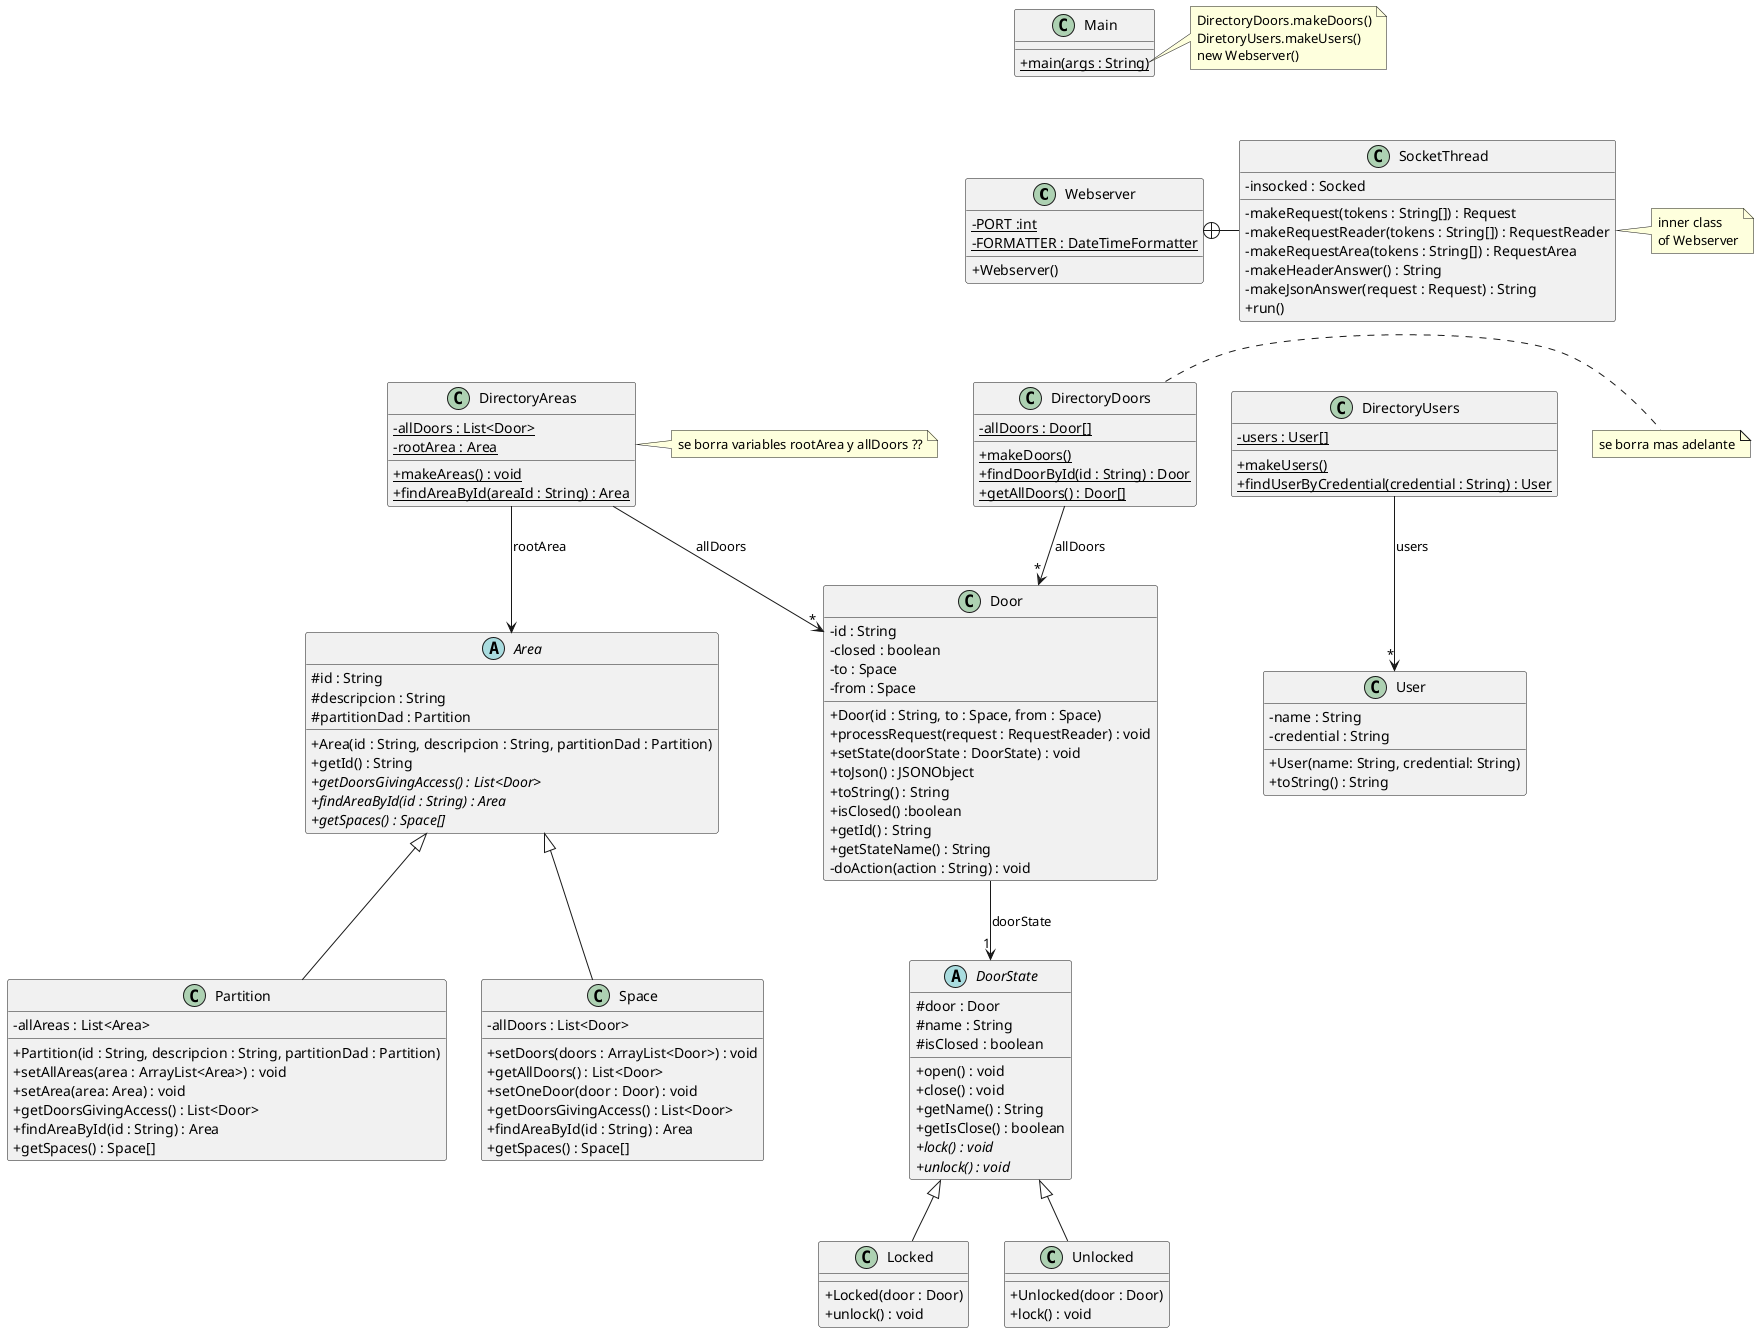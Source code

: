 @startuml
'https://plantuml.com/class-diagram
skinparam classAttributeIconSize 0

class Webserver {
    - {static} PORT :int
    - {static} FORMATTER : DateTimeFormatter
    + Webserver()
}

class SocketThread {
    - insocked : Socked
    - makeRequest(tokens : String[]) : Request
    - makeRequestReader(tokens : String[]) : RequestReader
    - makeRequestArea(tokens : String[]) : RequestArea
    - makeHeaderAnswer() : String
    - makeJsonAnswer(request : Request) : String
    + run()
}

Webserver +-right- SocketThread

note right of SocketThread
inner class
of Webserver
end note

class DirectoryDoors {
    - {static} allDoors : Door[]
    + {static} makeDoors()
    + {static} findDoorById(id : String) : Door
    + {static} getAllDoors() : Door[]
}

note right of DirectoryDoors
se borra mas adelante
end note

DirectoryDoors --> "*" Door : "allDoors"

class DirectoryUsers {
    - {static} users : User[]
    + {static} makeUsers()
    + {static} findUserByCredential(credential : String) : User
}

DirectoryUsers --> "*" User : "users"

class DirectoryAreas {
    - {static} allDoors : List<Door>
    - {static} rootArea : Area
    + {static} makeAreas() : void
    + {static} findAreaById(areaId : String) : Area
}

note right of DirectoryAreas
se borra variables rootArea y allDoors ??
end note

DirectoryAreas --> Area : rootArea

class Door {
    - id : String
    - closed : boolean
    - to : Space
    - from : Space
    + Door(id : String, to : Space, from : Space)
    + processRequest(request : RequestReader) : void
    + setState(doorState : DoorState) : void
    + toJson() : JSONObject
    + toString() : String
    + isClosed() :boolean
    + getId() : String
    '+ setClosed(b : boolean)
    + getStateName() : String
    - doAction(action : String) : void
}

DirectoryAreas --> "*" Door : allDoors

class User {
    - name : String
    - credential : String
    + User(name: String, credential: String)
    + toString() : String
}

Door --> "1" DoorState : doorState

abstract class DoorState {
    # door : Door
    # name : String
    # isClosed : boolean
    + open() : void
    + close() : void
    + getName() : String
    + getIsClose() : boolean
    + {abstract} lock() : void
    + {abstract} unlock() : void
    '+ {abstract} unlockShortly() : void
}

class Locked extends DoorState {
    + Locked(door : Door)
    + unlock() : void
}

class Unlocked extends DoorState {
    + Unlocked(door : Door)
    + lock() : void
}

abstract class Area {
    # id : String
    # descripcion : String
    # partitionDad : Partition
    + Area(id : String, descripcion : String, partitionDad : Partition)
    + getId() : String
    + {abstract} getDoorsGivingAccess() : List<Door>
    + {abstract} findAreaById(id : String) : Area
    + {abstract} getSpaces() : Space[]
}

class Partition extends Area {
    - allAreas : List<Area>
    + Partition(id : String, descripcion : String, partitionDad : Partition)
    + setAllAreas(area : ArrayList<Area>) : void
    + setArea(area: Area) : void
    + getDoorsGivingAccess() : List<Door>
    + findAreaById(id : String) : Area
    + getSpaces() : Space[]
}

class Space extends Area {
    - allDoors : List<Door>
    + setDoors(doors : ArrayList<Door>) : void
    + getAllDoors() : List<Door>
    + setOneDoor(door : Door) : void
    + getDoorsGivingAccess() : List<Door>
    + findAreaById(id : String) : Area
    + getSpaces() : Space[]
}

class Main {
    + {static} main(args : String)
}

note right of Main::main
DirectoryDoors.makeDoors()
DiretoryUsers.makeUsers()
new Webserver()
end note

Main -[hidden]down- Webserver
Webserver -[hidden]down- DirectoryDoors
DirectoryDoors -[hidden]right- DirectoryUsers
@enduml

